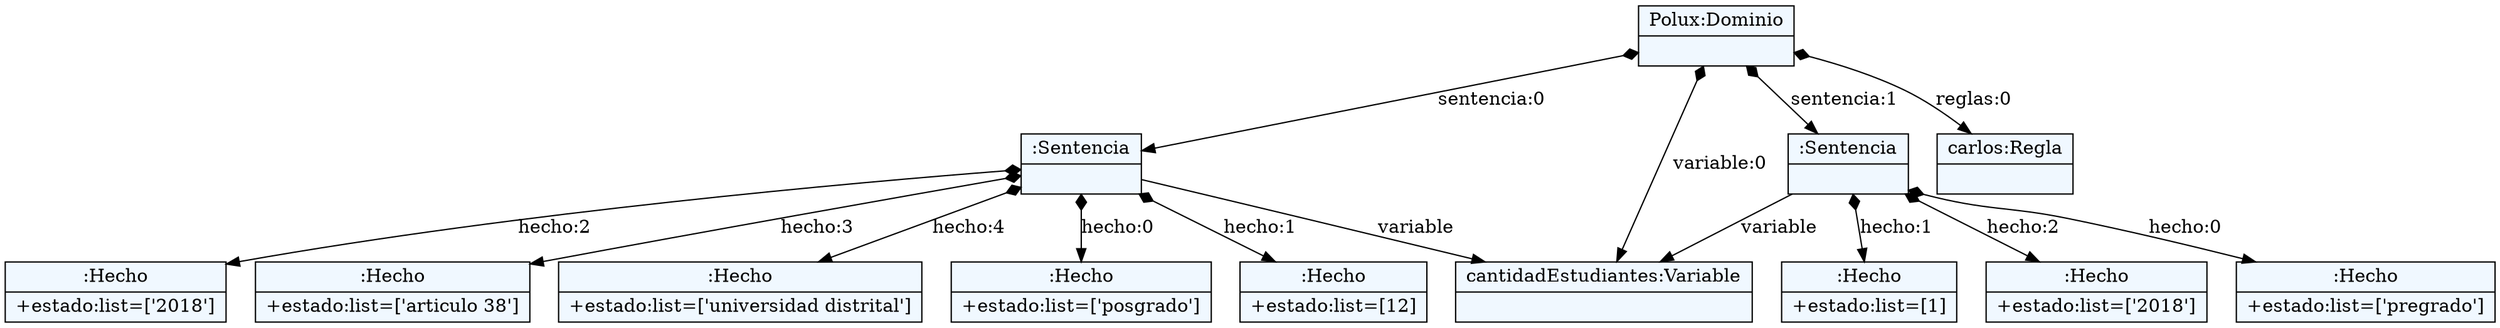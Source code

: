 
    digraph xtext {
    fontname = "Bitstream Vera Sans"
    fontsize = 8
    node[
        shape=record,
        style=filled,
        fillcolor=aliceblue
    ]
    nodesep = 0.3
    edge[dir=black,arrowtail=empty]


140647565330320 -> 140647565475216 [label="variable:0" arrowtail=diamond dir=both]
140647565475216[label="{cantidadEstudiantes:Variable|}"]
140647565330320 -> 140647564246864 [label="sentencia:0" arrowtail=diamond dir=both]
140647564246864 -> 140647565475216 [label="variable" ]
140647564246864 -> 140647564245008 [label="hecho:0" arrowtail=diamond dir=both]
140647564245008[label="{:Hecho|+estado:list=['posgrado']\l}"]
140647564246864 -> 140647564246928 [label="hecho:1" arrowtail=diamond dir=both]
140647564246928[label="{:Hecho|+estado:list=[12]\l}"]
140647564246864 -> 140647564246992 [label="hecho:2" arrowtail=diamond dir=both]
140647564246992[label="{:Hecho|+estado:list=['2018']\l}"]
140647564246864 -> 140647564316752 [label="hecho:3" arrowtail=diamond dir=both]
140647564316752[label="{:Hecho|+estado:list=['articulo 38']\l}"]
140647564246864 -> 140647564316816 [label="hecho:4" arrowtail=diamond dir=both]
140647564316816[label="{:Hecho|+estado:list=['universidad distrital']\l}"]
140647564246864[label="{:Sentencia|}"]
140647565330320 -> 140647564243536 [label="sentencia:1" arrowtail=diamond dir=both]
140647564243536 -> 140647565475216 [label="variable" ]
140647564243536 -> 140647564317008 [label="hecho:0" arrowtail=diamond dir=both]
140647564317008[label="{:Hecho|+estado:list=['pregrado']\l}"]
140647564243536 -> 140647564317072 [label="hecho:1" arrowtail=diamond dir=both]
140647564317072[label="{:Hecho|+estado:list=[1]\l}"]
140647564243536 -> 140647564317136 [label="hecho:2" arrowtail=diamond dir=both]
140647564317136[label="{:Hecho|+estado:list=['2018']\l}"]
140647564243536[label="{:Sentencia|}"]
140647565330320 -> 140647564243088 [label="reglas:0" arrowtail=diamond dir=both]
140647564243088[label="{carlos:Regla|}"]
140647565330320[label="{Polux:Dominio|}"]

}
